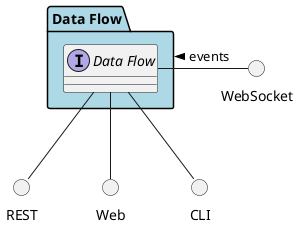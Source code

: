 @startuml



package "Data Flow" #lightblue {

    interface "Data Flow" as i {
    
    
    }
}

circle REST
circle Web
circle CLI
circle WebSocket

i -down- Web
i -down- CLI
i -down- REST
WebSocket -left- i: events >

package "Data Flow" #lightblue {


}



@enduml

